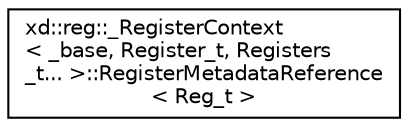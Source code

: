 digraph "Graphical Class Hierarchy"
{
  edge [fontname="Helvetica",fontsize="10",labelfontname="Helvetica",labelfontsize="10"];
  node [fontname="Helvetica",fontsize="10",shape=record];
  rankdir="LR";
  Node0 [label="xd::reg::_RegisterContext\l\< _base, Register_t, Registers\l_t... \>::RegisterMetadataReference\l\< Reg_t \>",height=0.2,width=0.4,color="black", fillcolor="white", style="filled",URL="$structxd_1_1reg_1_1___register_context_3_01__base_00_01_register__t_00_01_registers__t_8_8_8_01_fe5bcf2cd3858a6b9eb182cc9b3be39a.html"];
}
